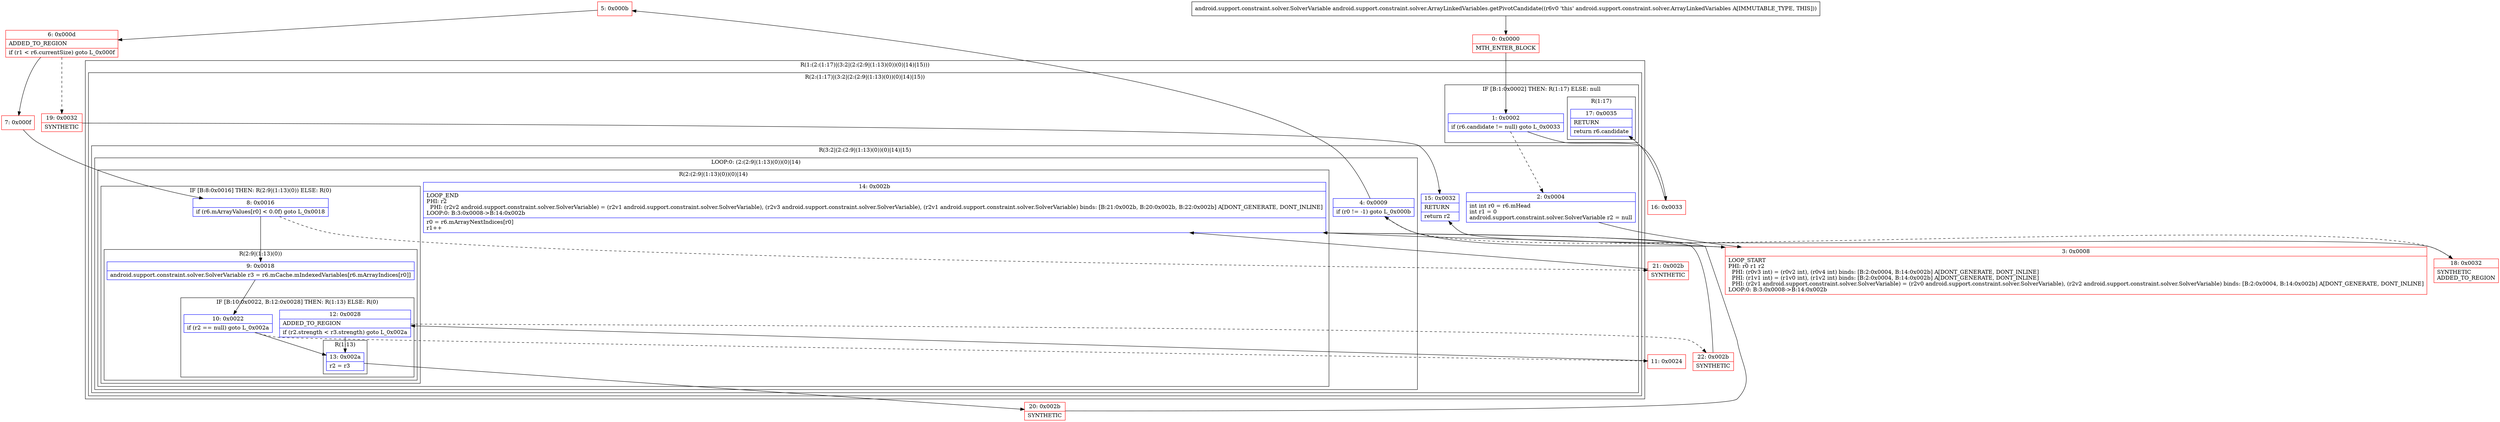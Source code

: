 digraph "CFG forandroid.support.constraint.solver.ArrayLinkedVariables.getPivotCandidate()Landroid\/support\/constraint\/solver\/SolverVariable;" {
subgraph cluster_Region_1997370821 {
label = "R(1:(2:(1:17)|(3:2|(2:(2:9|(1:13)(0))(0)|14)|15)))";
node [shape=record,color=blue];
subgraph cluster_Region_756544586 {
label = "R(2:(1:17)|(3:2|(2:(2:9|(1:13)(0))(0)|14)|15))";
node [shape=record,color=blue];
subgraph cluster_IfRegion_1978164741 {
label = "IF [B:1:0x0002] THEN: R(1:17) ELSE: null";
node [shape=record,color=blue];
Node_1 [shape=record,label="{1\:\ 0x0002|if (r6.candidate != null) goto L_0x0033\l}"];
subgraph cluster_Region_196370784 {
label = "R(1:17)";
node [shape=record,color=blue];
Node_17 [shape=record,label="{17\:\ 0x0035|RETURN\l|return r6.candidate\l}"];
}
}
subgraph cluster_Region_1902888549 {
label = "R(3:2|(2:(2:9|(1:13)(0))(0)|14)|15)";
node [shape=record,color=blue];
Node_2 [shape=record,label="{2\:\ 0x0004|int int r0 = r6.mHead\lint r1 = 0\landroid.support.constraint.solver.SolverVariable r2 = null\l}"];
subgraph cluster_LoopRegion_2137297838 {
label = "LOOP:0: (2:(2:9|(1:13)(0))(0)|14)";
node [shape=record,color=blue];
Node_4 [shape=record,label="{4\:\ 0x0009|if (r0 != \-1) goto L_0x000b\l}"];
subgraph cluster_Region_868428077 {
label = "R(2:(2:9|(1:13)(0))(0)|14)";
node [shape=record,color=blue];
subgraph cluster_IfRegion_1043712230 {
label = "IF [B:8:0x0016] THEN: R(2:9|(1:13)(0)) ELSE: R(0)";
node [shape=record,color=blue];
Node_8 [shape=record,label="{8\:\ 0x0016|if (r6.mArrayValues[r0] \< 0.0f) goto L_0x0018\l}"];
subgraph cluster_Region_297953707 {
label = "R(2:9|(1:13)(0))";
node [shape=record,color=blue];
Node_9 [shape=record,label="{9\:\ 0x0018|android.support.constraint.solver.SolverVariable r3 = r6.mCache.mIndexedVariables[r6.mArrayIndices[r0]]\l}"];
subgraph cluster_IfRegion_1614855646 {
label = "IF [B:10:0x0022, B:12:0x0028] THEN: R(1:13) ELSE: R(0)";
node [shape=record,color=blue];
Node_10 [shape=record,label="{10\:\ 0x0022|if (r2 == null) goto L_0x002a\l}"];
Node_12 [shape=record,label="{12\:\ 0x0028|ADDED_TO_REGION\l|if (r2.strength \< r3.strength) goto L_0x002a\l}"];
subgraph cluster_Region_996319487 {
label = "R(1:13)";
node [shape=record,color=blue];
Node_13 [shape=record,label="{13\:\ 0x002a|r2 = r3\l}"];
}
subgraph cluster_Region_395021966 {
label = "R(0)";
node [shape=record,color=blue];
}
}
}
subgraph cluster_Region_95198609 {
label = "R(0)";
node [shape=record,color=blue];
}
}
Node_14 [shape=record,label="{14\:\ 0x002b|LOOP_END\lPHI: r2 \l  PHI: (r2v2 android.support.constraint.solver.SolverVariable) = (r2v1 android.support.constraint.solver.SolverVariable), (r2v3 android.support.constraint.solver.SolverVariable), (r2v1 android.support.constraint.solver.SolverVariable) binds: [B:21:0x002b, B:20:0x002b, B:22:0x002b] A[DONT_GENERATE, DONT_INLINE]\lLOOP:0: B:3:0x0008\-\>B:14:0x002b\l|r0 = r6.mArrayNextIndices[r0]\lr1++\l}"];
}
}
Node_15 [shape=record,label="{15\:\ 0x0032|RETURN\l|return r2\l}"];
}
}
}
Node_0 [shape=record,color=red,label="{0\:\ 0x0000|MTH_ENTER_BLOCK\l}"];
Node_3 [shape=record,color=red,label="{3\:\ 0x0008|LOOP_START\lPHI: r0 r1 r2 \l  PHI: (r0v3 int) = (r0v2 int), (r0v4 int) binds: [B:2:0x0004, B:14:0x002b] A[DONT_GENERATE, DONT_INLINE]\l  PHI: (r1v1 int) = (r1v0 int), (r1v2 int) binds: [B:2:0x0004, B:14:0x002b] A[DONT_GENERATE, DONT_INLINE]\l  PHI: (r2v1 android.support.constraint.solver.SolverVariable) = (r2v0 android.support.constraint.solver.SolverVariable), (r2v2 android.support.constraint.solver.SolverVariable) binds: [B:2:0x0004, B:14:0x002b] A[DONT_GENERATE, DONT_INLINE]\lLOOP:0: B:3:0x0008\-\>B:14:0x002b\l}"];
Node_5 [shape=record,color=red,label="{5\:\ 0x000b}"];
Node_6 [shape=record,color=red,label="{6\:\ 0x000d|ADDED_TO_REGION\l|if (r1 \< r6.currentSize) goto L_0x000f\l}"];
Node_7 [shape=record,color=red,label="{7\:\ 0x000f}"];
Node_11 [shape=record,color=red,label="{11\:\ 0x0024}"];
Node_16 [shape=record,color=red,label="{16\:\ 0x0033}"];
Node_18 [shape=record,color=red,label="{18\:\ 0x0032|SYNTHETIC\lADDED_TO_REGION\l}"];
Node_19 [shape=record,color=red,label="{19\:\ 0x0032|SYNTHETIC\l}"];
Node_20 [shape=record,color=red,label="{20\:\ 0x002b|SYNTHETIC\l}"];
Node_21 [shape=record,color=red,label="{21\:\ 0x002b|SYNTHETIC\l}"];
Node_22 [shape=record,color=red,label="{22\:\ 0x002b|SYNTHETIC\l}"];
MethodNode[shape=record,label="{android.support.constraint.solver.SolverVariable android.support.constraint.solver.ArrayLinkedVariables.getPivotCandidate((r6v0 'this' android.support.constraint.solver.ArrayLinkedVariables A[IMMUTABLE_TYPE, THIS])) }"];
MethodNode -> Node_0;
Node_1 -> Node_2[style=dashed];
Node_1 -> Node_16;
Node_2 -> Node_3;
Node_4 -> Node_5;
Node_4 -> Node_18[style=dashed];
Node_8 -> Node_9;
Node_8 -> Node_21[style=dashed];
Node_9 -> Node_10;
Node_10 -> Node_11[style=dashed];
Node_10 -> Node_13;
Node_12 -> Node_13;
Node_12 -> Node_22[style=dashed];
Node_13 -> Node_20;
Node_14 -> Node_3;
Node_0 -> Node_1;
Node_3 -> Node_4;
Node_5 -> Node_6;
Node_6 -> Node_7;
Node_6 -> Node_19[style=dashed];
Node_7 -> Node_8;
Node_11 -> Node_12;
Node_16 -> Node_17;
Node_18 -> Node_15;
Node_19 -> Node_15;
Node_20 -> Node_14;
Node_21 -> Node_14;
Node_22 -> Node_14;
}

